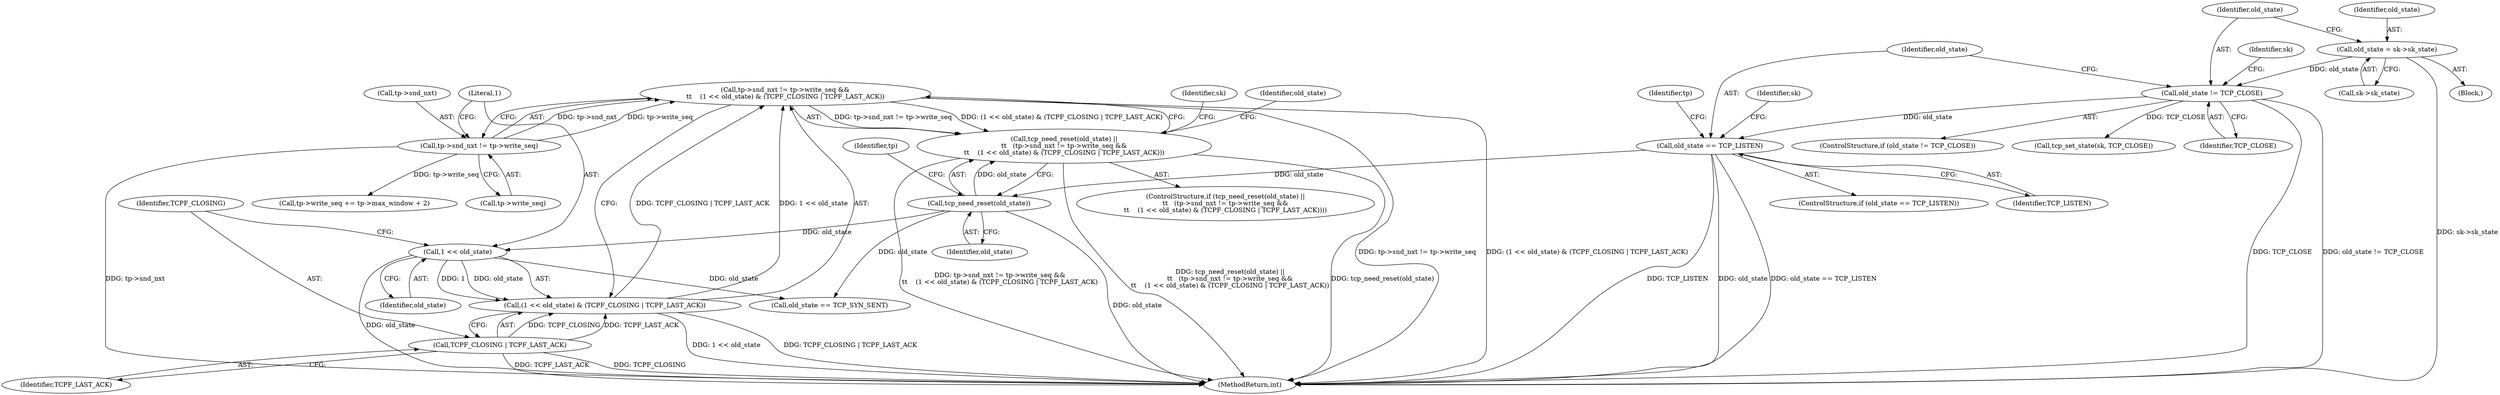digraph "0_linux_499350a5a6e7512d9ed369ed63a4244b6536f4f8@API" {
"1000164" [label="(Call,tp->snd_nxt != tp->write_seq &&\n\t\t    (1 << old_state) & (TCPF_CLOSING | TCPF_LAST_ACK))"];
"1000165" [label="(Call,tp->snd_nxt != tp->write_seq)"];
"1000172" [label="(Call,(1 << old_state) & (TCPF_CLOSING | TCPF_LAST_ACK))"];
"1000173" [label="(Call,1 << old_state)"];
"1000162" [label="(Call,tcp_need_reset(old_state))"];
"1000141" [label="(Call,old_state == TCP_LISTEN)"];
"1000134" [label="(Call,old_state != TCP_CLOSE)"];
"1000128" [label="(Call,old_state = sk->sk_state)"];
"1000176" [label="(Call,TCPF_CLOSING | TCPF_LAST_ACK)"];
"1000161" [label="(Call,tcp_need_reset(old_state) ||\n\t\t   (tp->snd_nxt != tp->write_seq &&\n\t\t    (1 << old_state) & (TCPF_CLOSING | TCPF_LAST_ACK)))"];
"1000173" [label="(Call,1 << old_state)"];
"1000143" [label="(Identifier,TCP_LISTEN)"];
"1000190" [label="(Call,old_state == TCP_SYN_SENT)"];
"1000161" [label="(Call,tcp_need_reset(old_state) ||\n\t\t   (tp->snd_nxt != tp->write_seq &&\n\t\t    (1 << old_state) & (TCPF_CLOSING | TCPF_LAST_ACK)))"];
"1000133" [label="(ControlStructure,if (old_state != TCP_CLOSE))"];
"1000177" [label="(Identifier,TCPF_CLOSING)"];
"1000241" [label="(Call,tp->write_seq += tp->max_window + 2)"];
"1000128" [label="(Call,old_state = sk->sk_state)"];
"1000137" [label="(Call,tcp_set_state(sk, TCP_CLOSE))"];
"1000141" [label="(Call,old_state == TCP_LISTEN)"];
"1000134" [label="(Call,old_state != TCP_CLOSE)"];
"1000166" [label="(Call,tp->snd_nxt)"];
"1000164" [label="(Call,tp->snd_nxt != tp->write_seq &&\n\t\t    (1 << old_state) & (TCPF_CLOSING | TCPF_LAST_ACK))"];
"1000174" [label="(Literal,1)"];
"1000191" [label="(Identifier,old_state)"];
"1000140" [label="(ControlStructure,if (old_state == TCP_LISTEN))"];
"1000142" [label="(Identifier,old_state)"];
"1000162" [label="(Call,tcp_need_reset(old_state))"];
"1000129" [label="(Identifier,old_state)"];
"1000138" [label="(Identifier,sk)"];
"1000178" [label="(Identifier,TCPF_LAST_ACK)"];
"1000130" [label="(Call,sk->sk_state)"];
"1000176" [label="(Call,TCPF_CLOSING | TCPF_LAST_ACK)"];
"1000107" [label="(Block,)"];
"1000135" [label="(Identifier,old_state)"];
"1000146" [label="(Identifier,sk)"];
"1000175" [label="(Identifier,old_state)"];
"1000346" [label="(MethodReturn,int)"];
"1000163" [label="(Identifier,old_state)"];
"1000172" [label="(Call,(1 << old_state) & (TCPF_CLOSING | TCPF_LAST_ACK))"];
"1000160" [label="(ControlStructure,if (tcp_need_reset(old_state) ||\n\t\t   (tp->snd_nxt != tp->write_seq &&\n\t\t    (1 << old_state) & (TCPF_CLOSING | TCPF_LAST_ACK))))"];
"1000181" [label="(Identifier,sk)"];
"1000167" [label="(Identifier,tp)"];
"1000151" [label="(Identifier,tp)"];
"1000169" [label="(Call,tp->write_seq)"];
"1000165" [label="(Call,tp->snd_nxt != tp->write_seq)"];
"1000136" [label="(Identifier,TCP_CLOSE)"];
"1000164" -> "1000161"  [label="AST: "];
"1000164" -> "1000165"  [label="CFG: "];
"1000164" -> "1000172"  [label="CFG: "];
"1000165" -> "1000164"  [label="AST: "];
"1000172" -> "1000164"  [label="AST: "];
"1000161" -> "1000164"  [label="CFG: "];
"1000164" -> "1000346"  [label="DDG: (1 << old_state) & (TCPF_CLOSING | TCPF_LAST_ACK)"];
"1000164" -> "1000346"  [label="DDG: tp->snd_nxt != tp->write_seq"];
"1000164" -> "1000161"  [label="DDG: tp->snd_nxt != tp->write_seq"];
"1000164" -> "1000161"  [label="DDG: (1 << old_state) & (TCPF_CLOSING | TCPF_LAST_ACK)"];
"1000165" -> "1000164"  [label="DDG: tp->snd_nxt"];
"1000165" -> "1000164"  [label="DDG: tp->write_seq"];
"1000172" -> "1000164"  [label="DDG: 1 << old_state"];
"1000172" -> "1000164"  [label="DDG: TCPF_CLOSING | TCPF_LAST_ACK"];
"1000165" -> "1000169"  [label="CFG: "];
"1000166" -> "1000165"  [label="AST: "];
"1000169" -> "1000165"  [label="AST: "];
"1000174" -> "1000165"  [label="CFG: "];
"1000165" -> "1000346"  [label="DDG: tp->snd_nxt"];
"1000165" -> "1000241"  [label="DDG: tp->write_seq"];
"1000172" -> "1000176"  [label="CFG: "];
"1000173" -> "1000172"  [label="AST: "];
"1000176" -> "1000172"  [label="AST: "];
"1000172" -> "1000346"  [label="DDG: TCPF_CLOSING | TCPF_LAST_ACK"];
"1000172" -> "1000346"  [label="DDG: 1 << old_state"];
"1000173" -> "1000172"  [label="DDG: 1"];
"1000173" -> "1000172"  [label="DDG: old_state"];
"1000176" -> "1000172"  [label="DDG: TCPF_CLOSING"];
"1000176" -> "1000172"  [label="DDG: TCPF_LAST_ACK"];
"1000173" -> "1000175"  [label="CFG: "];
"1000174" -> "1000173"  [label="AST: "];
"1000175" -> "1000173"  [label="AST: "];
"1000177" -> "1000173"  [label="CFG: "];
"1000173" -> "1000346"  [label="DDG: old_state"];
"1000162" -> "1000173"  [label="DDG: old_state"];
"1000173" -> "1000190"  [label="DDG: old_state"];
"1000162" -> "1000161"  [label="AST: "];
"1000162" -> "1000163"  [label="CFG: "];
"1000163" -> "1000162"  [label="AST: "];
"1000167" -> "1000162"  [label="CFG: "];
"1000161" -> "1000162"  [label="CFG: "];
"1000162" -> "1000346"  [label="DDG: old_state"];
"1000162" -> "1000161"  [label="DDG: old_state"];
"1000141" -> "1000162"  [label="DDG: old_state"];
"1000162" -> "1000190"  [label="DDG: old_state"];
"1000141" -> "1000140"  [label="AST: "];
"1000141" -> "1000143"  [label="CFG: "];
"1000142" -> "1000141"  [label="AST: "];
"1000143" -> "1000141"  [label="AST: "];
"1000146" -> "1000141"  [label="CFG: "];
"1000151" -> "1000141"  [label="CFG: "];
"1000141" -> "1000346"  [label="DDG: old_state"];
"1000141" -> "1000346"  [label="DDG: old_state == TCP_LISTEN"];
"1000141" -> "1000346"  [label="DDG: TCP_LISTEN"];
"1000134" -> "1000141"  [label="DDG: old_state"];
"1000134" -> "1000133"  [label="AST: "];
"1000134" -> "1000136"  [label="CFG: "];
"1000135" -> "1000134"  [label="AST: "];
"1000136" -> "1000134"  [label="AST: "];
"1000138" -> "1000134"  [label="CFG: "];
"1000142" -> "1000134"  [label="CFG: "];
"1000134" -> "1000346"  [label="DDG: old_state != TCP_CLOSE"];
"1000134" -> "1000346"  [label="DDG: TCP_CLOSE"];
"1000128" -> "1000134"  [label="DDG: old_state"];
"1000134" -> "1000137"  [label="DDG: TCP_CLOSE"];
"1000128" -> "1000107"  [label="AST: "];
"1000128" -> "1000130"  [label="CFG: "];
"1000129" -> "1000128"  [label="AST: "];
"1000130" -> "1000128"  [label="AST: "];
"1000135" -> "1000128"  [label="CFG: "];
"1000128" -> "1000346"  [label="DDG: sk->sk_state"];
"1000176" -> "1000178"  [label="CFG: "];
"1000177" -> "1000176"  [label="AST: "];
"1000178" -> "1000176"  [label="AST: "];
"1000176" -> "1000346"  [label="DDG: TCPF_LAST_ACK"];
"1000176" -> "1000346"  [label="DDG: TCPF_CLOSING"];
"1000161" -> "1000160"  [label="AST: "];
"1000181" -> "1000161"  [label="CFG: "];
"1000191" -> "1000161"  [label="CFG: "];
"1000161" -> "1000346"  [label="DDG: tp->snd_nxt != tp->write_seq &&\n\t\t    (1 << old_state) & (TCPF_CLOSING | TCPF_LAST_ACK)"];
"1000161" -> "1000346"  [label="DDG: tcp_need_reset(old_state)"];
"1000161" -> "1000346"  [label="DDG: tcp_need_reset(old_state) ||\n\t\t   (tp->snd_nxt != tp->write_seq &&\n\t\t    (1 << old_state) & (TCPF_CLOSING | TCPF_LAST_ACK))"];
}
